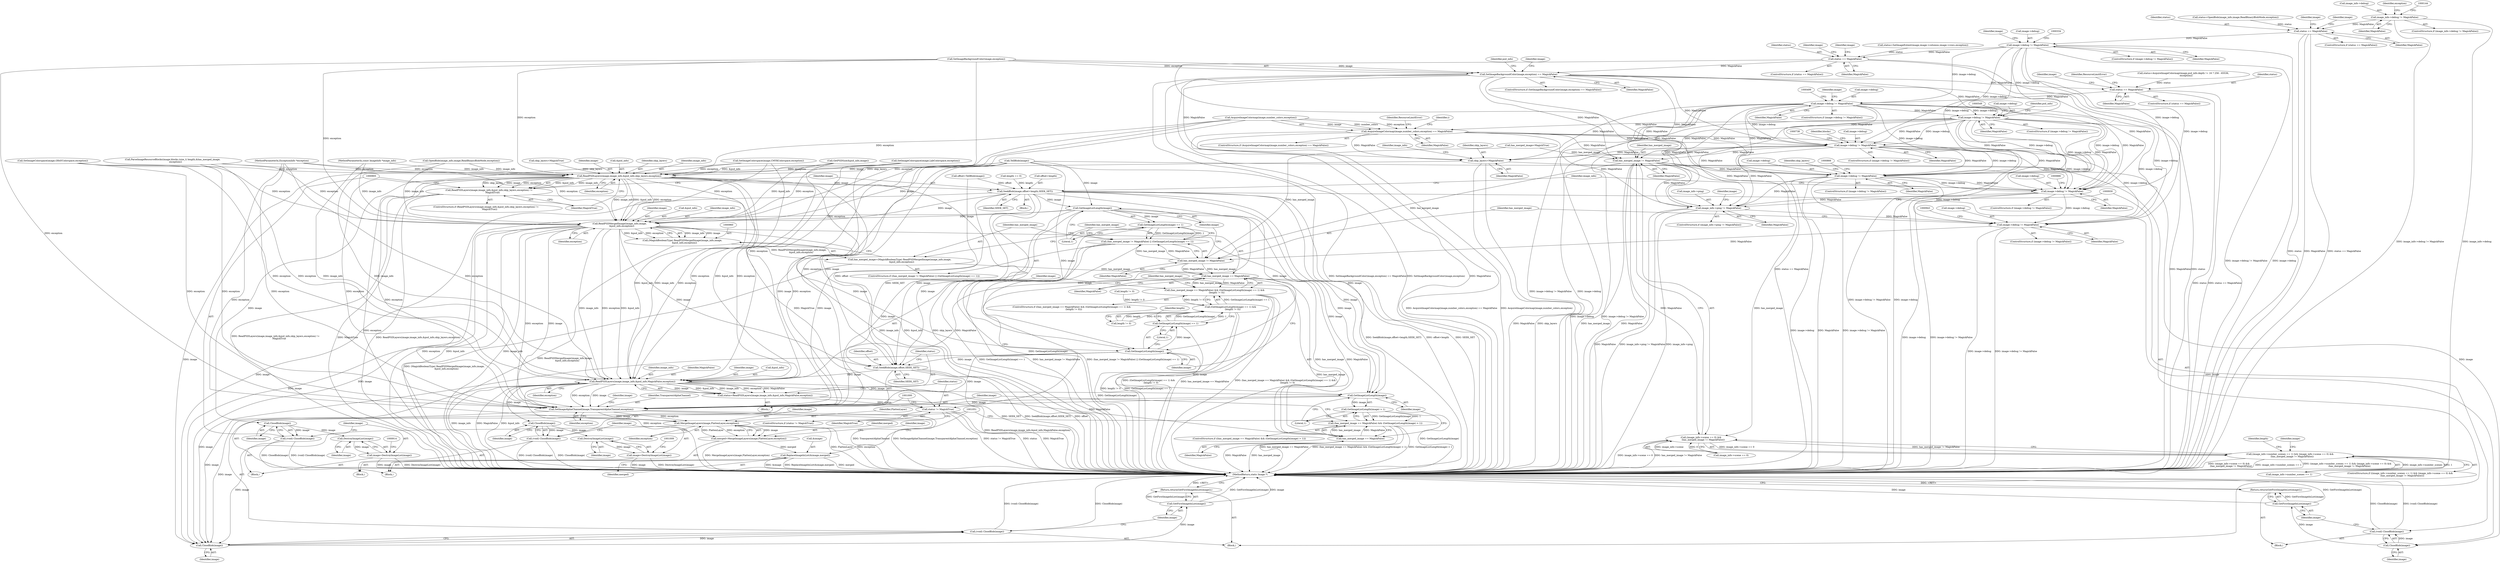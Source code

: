 digraph "0_ImageMagick_198fffab4daf8aea88badd9c629350e5b26ec32f@pointer" {
"1000138" [label="(Call,image_info->debug != MagickFalse)"];
"1000177" [label="(Call,status == MagickFalse)"];
"1000328" [label="(Call,image->debug != MagickFalse)"];
"1000398" [label="(Call,status == MagickFalse)"];
"1000405" [label="(Call,SetImageBackgroundColor(image,exception) == MagickFalse)"];
"1000486" [label="(Call,status == MagickFalse)"];
"1000493" [label="(Call,image->debug != MagickFalse)"];
"1000543" [label="(Call,image->debug != MagickFalse)"];
"1000611" [label="(Call,AcquireImageColormap(image,number_colors,exception) == MagickFalse)"];
"1000732" [label="(Call,image->debug != MagickFalse)"];
"1000839" [label="(Call,skip_layers=MagickFalse)"];
"1000895" [label="(Call,ReadPSDLayers(image,image_info,&psd_info,skip_layers,exception))"];
"1000894" [label="(Call,ReadPSDLayers(image,image_info,&psd_info,skip_layers,exception) !=\n          MagickTrue)"];
"1000995" [label="(Call,status != MagickTrue)"];
"1000906" [label="(Call,CloseBlob(image))"];
"1000904" [label="(Call,(void) CloseBlob(image))"];
"1000910" [label="(Call,DestroyImageList(image))"];
"1000908" [label="(Call,image=DestroyImageList(image))"];
"1000916" [label="(Call,SeekBlob(image,offset+length,SEEK_SET))"];
"1000931" [label="(Call,CloseBlob(image))"];
"1000929" [label="(Call,(void) CloseBlob(image))"];
"1000934" [label="(Call,GetFirstImageInList(image))"];
"1000933" [label="(Return,return(GetFirstImageInList(image));)"];
"1000954" [label="(Call,GetImageListLength(image))"];
"1000953" [label="(Call,GetImageListLength(image) == 1)"];
"1000949" [label="(Call,(has_merged_image != MagickFalse) || (GetImageListLength(image) == 1))"];
"1000961" [label="(Call,ReadPSDMergedImage(image_info,image,\n      &psd_info,exception))"];
"1000959" [label="(Call,(MagickBooleanType) ReadPSDMergedImage(image_info,image,\n      &psd_info,exception))"];
"1000957" [label="(Call,has_merged_image=(MagickBooleanType) ReadPSDMergedImage(image_info,image,\n      &psd_info,exception))"];
"1000969" [label="(Call,has_merged_image == MagickFalse)"];
"1000968" [label="(Call,(has_merged_image == MagickFalse) && (GetImageListLength(image) == 1) &&\n      (length != 0))"];
"1000987" [label="(Call,ReadPSDLayers(image,image_info,&psd_info,MagickFalse,exception))"];
"1000985" [label="(Call,status=ReadPSDLayers(image,image_info,&psd_info,MagickFalse,exception))"];
"1001001" [label="(Call,CloseBlob(image))"];
"1000999" [label="(Call,(void) CloseBlob(image))"];
"1001005" [label="(Call,DestroyImageList(image))"];
"1001003" [label="(Call,image=DestroyImageList(image))"];
"1001013" [label="(Call,has_merged_image == MagickFalse)"];
"1001012" [label="(Call,(has_merged_image == MagickFalse) && (GetImageListLength(image) > 1))"];
"1001017" [label="(Call,GetImageListLength(image))"];
"1001016" [label="(Call,GetImageListLength(image) > 1)"];
"1001022" [label="(Call,SetImageAlphaChannel(image,TransparentAlphaChannel,exception))"];
"1001042" [label="(Call,MergeImageLayers(image,FlattenLayer,exception))"];
"1001040" [label="(Call,merged=MergeImageLayers(image,FlattenLayer,exception))"];
"1001046" [label="(Call,ReplaceImageInList(&image,merged))"];
"1001052" [label="(Call,CloseBlob(image))"];
"1001050" [label="(Call,(void) CloseBlob(image))"];
"1001055" [label="(Call,GetFirstImageInList(image))"];
"1001054" [label="(Return,return(GetFirstImageInList(image));)"];
"1000974" [label="(Call,GetImageListLength(image))"];
"1000973" [label="(Call,GetImageListLength(image) == 1)"];
"1000972" [label="(Call,(GetImageListLength(image) == 1) &&\n      (length != 0))"];
"1000981" [label="(Call,SeekBlob(image,offset,SEEK_SET))"];
"1000855" [label="(Call,has_merged_image != MagickFalse)"];
"1000849" [label="(Call,(image_info->scene == 0) &&\n      (has_merged_image != MagickFalse))"];
"1000843" [label="(Call,(image_info->number_scenes == 1) && (image_info->scene == 0) &&\n      (has_merged_image != MagickFalse))"];
"1000860" [label="(Call,image->debug != MagickFalse)"];
"1000880" [label="(Call,image->debug != MagickFalse)"];
"1000923" [label="(Call,image_info->ping != MagickFalse)"];
"1000937" [label="(Call,image->debug != MagickFalse)"];
"1000950" [label="(Call,has_merged_image != MagickFalse)"];
"1000422" [label="(Identifier,psd_info)"];
"1001041" [label="(Identifier,merged)"];
"1000731" [label="(ControlStructure,if (image->debug != MagickFalse))"];
"1000490" [label="(Identifier,ResourceLimitError)"];
"1000171" [label="(Call,OpenBlob(image_info,image,ReadBinaryBlobMode,exception))"];
"1000855" [label="(Call,has_merged_image != MagickFalse)"];
"1000978" [label="(Identifier,length)"];
"1000726" [label="(Call,length != 0)"];
"1000327" [label="(ControlStructure,if (image->debug != MagickFalse))"];
"1000400" [label="(Identifier,MagickFalse)"];
"1000925" [label="(Identifier,image_info)"];
"1000718" [label="(Call,has_merged_image=MagickTrue)"];
"1001053" [label="(Identifier,image)"];
"1001057" [label="(MethodReturn,static Image *)"];
"1000406" [label="(Call,SetImageBackgroundColor(image,exception))"];
"1000932" [label="(Identifier,image)"];
"1000876" [label="(Identifier,length)"];
"1000993" [label="(Identifier,exception)"];
"1001005" [label="(Call,DestroyImageList(image))"];
"1000139" [label="(Call,image_info->debug)"];
"1001012" [label="(Call,(has_merged_image == MagickFalse) && (GetImageListLength(image) > 1))"];
"1001045" [label="(Identifier,exception)"];
"1000922" [label="(ControlStructure,if (image_info->ping != MagickFalse))"];
"1000990" [label="(Call,&psd_info)"];
"1000859" [label="(ControlStructure,if (image->debug != MagickFalse))"];
"1000884" [label="(Identifier,MagickFalse)"];
"1000844" [label="(Call,image_info->number_scenes == 1)"];
"1000963" [label="(Identifier,image)"];
"1000909" [label="(Identifier,image)"];
"1000901" [label="(Identifier,exception)"];
"1000893" [label="(ControlStructure,if (ReadPSDLayers(image,image_info,&psd_info,skip_layers,exception) !=\n          MagickTrue))"];
"1001016" [label="(Call,GetImageListLength(image) > 1)"];
"1000864" [label="(Identifier,MagickFalse)"];
"1000904" [label="(Call,(void) CloseBlob(image))"];
"1000950" [label="(Call,has_merged_image != MagickFalse)"];
"1001046" [label="(Call,ReplaceImageInList(&image,merged))"];
"1000862" [label="(Identifier,image)"];
"1000611" [label="(Call,AcquireImageColormap(image,number_colors,exception) == MagickFalse)"];
"1000328" [label="(Call,image->debug != MagickFalse)"];
"1000138" [label="(Call,image_info->debug != MagickFalse)"];
"1000937" [label="(Call,image->debug != MagickFalse)"];
"1000486" [label="(Call,status == MagickFalse)"];
"1000949" [label="(Call,(has_merged_image != MagickFalse) || (GetImageListLength(image) == 1))"];
"1000846" [label="(Identifier,image_info)"];
"1000910" [label="(Call,DestroyImageList(image))"];
"1000405" [label="(Call,SetImageBackgroundColor(image,exception) == MagickFalse)"];
"1000896" [label="(Identifier,image)"];
"1000999" [label="(Call,(void) CloseBlob(image))"];
"1000736" [label="(Identifier,MagickFalse)"];
"1000154" [label="(Identifier,exception)"];
"1000934" [label="(Call,GetFirstImageInList(image))"];
"1000968" [label="(Call,(has_merged_image == MagickFalse) && (GetImageListLength(image) == 1) &&\n      (length != 0))"];
"1000997" [label="(Identifier,MagickTrue)"];
"1001023" [label="(Identifier,image)"];
"1000977" [label="(Call,length != 0)"];
"1000409" [label="(Identifier,MagickFalse)"];
"1000839" [label="(Call,skip_layers=MagickFalse)"];
"1000971" [label="(Identifier,MagickFalse)"];
"1001011" [label="(ControlStructure,if ((has_merged_image == MagickFalse) && (GetImageListLength(image) > 1)))"];
"1000733" [label="(Call,image->debug)"];
"1000970" [label="(Identifier,has_merged_image)"];
"1000137" [label="(ControlStructure,if (image_info->debug != MagickFalse))"];
"1000972" [label="(Call,(GetImageListLength(image) == 1) &&\n      (length != 0))"];
"1000955" [label="(Identifier,image)"];
"1000176" [label="(ControlStructure,if (status == MagickFalse))"];
"1001019" [label="(Literal,1)"];
"1000903" [label="(Block,)"];
"1000974" [label="(Call,GetImageListLength(image))"];
"1000933" [label="(Return,return(GetFirstImageInList(image));)"];
"1001024" [label="(Identifier,TransparentAlphaChannel)"];
"1000543" [label="(Call,image->debug != MagickFalse)"];
"1000178" [label="(Identifier,status)"];
"1000929" [label="(Call,(void) CloseBlob(image))"];
"1000987" [label="(Call,ReadPSDLayers(image,image_info,&psd_info,MagickFalse,exception))"];
"1000982" [label="(Identifier,image)"];
"1000981" [label="(Call,SeekBlob(image,offset,SEEK_SET))"];
"1000902" [label="(Identifier,MagickTrue)"];
"1001002" [label="(Identifier,image)"];
"1001020" [label="(Block,)"];
"1000544" [label="(Call,image->debug)"];
"1001054" [label="(Return,return(GetFirstImageInList(image));)"];
"1001049" [label="(Identifier,merged)"];
"1000367" [label="(Identifier,image)"];
"1000485" [label="(ControlStructure,if (status == MagickFalse))"];
"1000610" [label="(ControlStructure,if (AcquireImageColormap(image,number_colors,exception) == MagickFalse))"];
"1001017" [label="(Call,GetImageListLength(image))"];
"1001018" [label="(Identifier,image)"];
"1000861" [label="(Call,image->debug)"];
"1000983" [label="(Identifier,offset)"];
"1000966" [label="(Identifier,exception)"];
"1000975" [label="(Identifier,image)"];
"1000998" [label="(Block,)"];
"1000113" [label="(MethodParameterIn,ExceptionInfo *exception)"];
"1000169" [label="(Call,status=OpenBlob(image_info,image,ReadBinaryBlobMode,exception))"];
"1000386" [label="(Call,status=SetImageExtent(image,image->columns,image->rows,exception))"];
"1000995" [label="(Call,status != MagickTrue)"];
"1000505" [label="(Identifier,image)"];
"1000911" [label="(Identifier,image)"];
"1000875" [label="(Call,length == 0)"];
"1001006" [label="(Identifier,image)"];
"1001043" [label="(Identifier,image)"];
"1000908" [label="(Call,image=DestroyImageList(image))"];
"1001013" [label="(Call,has_merged_image == MagickFalse)"];
"1000425" [label="(Call,SetImageColorspace(image,LabColorspace,exception))"];
"1000906" [label="(Call,CloseBlob(image))"];
"1000399" [label="(Identifier,status)"];
"1000488" [label="(Identifier,MagickFalse)"];
"1000837" [label="(Call,TellBlob(image))"];
"1000849" [label="(Call,(image_info->scene == 0) &&\n      (has_merged_image != MagickFalse))"];
"1001014" [label="(Identifier,has_merged_image)"];
"1000436" [label="(Call,SetImageColorspace(image,CMYKColorspace,exception))"];
"1000472" [label="(Call,status=AcquireImageColormap(image,psd_info.depth != 16 ? 256 : 65536,\n        exception))"];
"1000801" [label="(Call,ParseImageResourceBlocks(image,blocks,(size_t) length,&has_merged_image,\n        exception))"];
"1000841" [label="(Identifier,MagickFalse)"];
"1000622" [label="(Identifier,i)"];
"1000928" [label="(Block,)"];
"1000980" [label="(Block,)"];
"1001044" [label="(Identifier,FlattenLayer)"];
"1000976" [label="(Literal,1)"];
"1001040" [label="(Call,merged=MergeImageLayers(image,FlattenLayer,exception))"];
"1000504" [label="(Call,SetImageColorspace(image,GRAYColorspace,exception))"];
"1000892" [label="(Block,)"];
"1000850" [label="(Call,image_info->scene == 0)"];
"1000952" [label="(Identifier,MagickFalse)"];
"1001048" [label="(Identifier,image)"];
"1000840" [label="(Identifier,skip_layers)"];
"1000542" [label="(ControlStructure,if (image->debug != MagickFalse))"];
"1000412" [label="(Identifier,image)"];
"1000332" [label="(Identifier,MagickFalse)"];
"1000989" [label="(Identifier,image_info)"];
"1000894" [label="(Call,ReadPSDLayers(image,image_info,&psd_info,skip_layers,exception) !=\n          MagickTrue)"];
"1000177" [label="(Call,status == MagickFalse)"];
"1000492" [label="(ControlStructure,if (image->debug != MagickFalse))"];
"1000898" [label="(Call,&psd_info)"];
"1001025" [label="(Identifier,exception)"];
"1001056" [label="(Identifier,image)"];
"1000112" [label="(MethodParameterIn,const ImageInfo *image_info)"];
"1000818" [label="(Call,GetPSDSize(&psd_info,image))"];
"1000182" [label="(Identifier,image)"];
"1001050" [label="(Call,(void) CloseBlob(image))"];
"1000941" [label="(Identifier,MagickFalse)"];
"1000948" [label="(ControlStructure,if ((has_merged_image != MagickFalse) || (GetImageListLength(image) == 1)))"];
"1000927" [label="(Identifier,MagickFalse)"];
"1000557" [label="(Identifier,psd_info)"];
"1000986" [label="(Identifier,status)"];
"1000879" [label="(ControlStructure,if (image->debug != MagickFalse))"];
"1000967" [label="(ControlStructure,if ((has_merged_image == MagickFalse) && (GetImageListLength(image) == 1) &&\n      (length != 0)))"];
"1000953" [label="(Call,GetImageListLength(image) == 1)"];
"1000493" [label="(Call,image->debug != MagickFalse)"];
"1000497" [label="(Identifier,MagickFalse)"];
"1000951" [label="(Identifier,has_merged_image)"];
"1000992" [label="(Identifier,MagickFalse)"];
"1000397" [label="(ControlStructure,if (status == MagickFalse))"];
"1000939" [label="(Identifier,image)"];
"1000923" [label="(Call,image_info->ping != MagickFalse)"];
"1000856" [label="(Identifier,has_merged_image)"];
"1000398" [label="(Call,status == MagickFalse)"];
"1000895" [label="(Call,ReadPSDLayers(image,image_info,&psd_info,skip_layers,exception))"];
"1000179" [label="(Identifier,MagickFalse)"];
"1000900" [label="(Identifier,skip_layers)"];
"1000924" [label="(Call,image_info->ping)"];
"1000612" [label="(Call,AcquireImageColormap(image,number_colors,exception))"];
"1000918" [label="(Call,offset+length)"];
"1001001" [label="(Call,CloseBlob(image))"];
"1000835" [label="(Call,offset=TellBlob(image))"];
"1001022" [label="(Call,SetImageAlphaChannel(image,TransparentAlphaChannel,exception))"];
"1000142" [label="(Identifier,MagickFalse)"];
"1000881" [label="(Call,image->debug)"];
"1000916" [label="(Call,SeekBlob(image,offset+length,SEEK_SET))"];
"1000988" [label="(Identifier,image)"];
"1000403" [label="(Identifier,image)"];
"1000404" [label="(ControlStructure,if (SetImageBackgroundColor(image,exception) == MagickFalse))"];
"1001047" [label="(Call,&image)"];
"1000985" [label="(Call,status=ReadPSDLayers(image,image_info,&psd_info,MagickFalse,exception))"];
"1000618" [label="(Identifier,ResourceLimitError)"];
"1000616" [label="(Identifier,MagickFalse)"];
"1000494" [label="(Call,image->debug)"];
"1000732" [label="(Call,image->debug != MagickFalse)"];
"1000329" [label="(Call,image->debug)"];
"1000958" [label="(Identifier,has_merged_image)"];
"1000961" [label="(Call,ReadPSDMergedImage(image_info,image,\n      &psd_info,exception))"];
"1000959" [label="(Call,(MagickBooleanType) ReadPSDMergedImage(image_info,image,\n      &psd_info,exception))"];
"1001055" [label="(Call,GetFirstImageInList(image))"];
"1000984" [label="(Identifier,SEEK_SET)"];
"1000897" [label="(Identifier,image_info)"];
"1000964" [label="(Call,&psd_info)"];
"1000936" [label="(ControlStructure,if (image->debug != MagickFalse))"];
"1000907" [label="(Identifier,image)"];
"1000973" [label="(Call,GetImageListLength(image) == 1)"];
"1000114" [label="(Block,)"];
"1000872" [label="(Identifier,skip_layers)"];
"1000962" [label="(Identifier,image_info)"];
"1001052" [label="(Call,CloseBlob(image))"];
"1001042" [label="(Call,MergeImageLayers(image,FlattenLayer,exception))"];
"1001003" [label="(Call,image=DestroyImageList(image))"];
"1000917" [label="(Identifier,image)"];
"1001029" [label="(Identifier,image)"];
"1000407" [label="(Identifier,image)"];
"1000880" [label="(Call,image->debug != MagickFalse)"];
"1000957" [label="(Call,has_merged_image=(MagickBooleanType) ReadPSDMergedImage(image_info,image,\n      &psd_info,exception))"];
"1000191" [label="(Identifier,image)"];
"1000935" [label="(Identifier,image)"];
"1000871" [label="(Call,skip_layers=MagickTrue)"];
"1000931" [label="(Call,CloseBlob(image))"];
"1000547" [label="(Identifier,MagickFalse)"];
"1000843" [label="(Call,(image_info->number_scenes == 1) && (image_info->scene == 0) &&\n      (has_merged_image != MagickFalse))"];
"1000857" [label="(Identifier,MagickFalse)"];
"1000749" [label="(Identifier,blocks)"];
"1000996" [label="(Identifier,status)"];
"1000842" [label="(ControlStructure,if ((image_info->number_scenes == 1) && (image_info->scene == 0) &&\n      (has_merged_image != MagickFalse)))"];
"1000860" [label="(Call,image->debug != MagickFalse)"];
"1000994" [label="(ControlStructure,if (status != MagickTrue))"];
"1000954" [label="(Call,GetImageListLength(image))"];
"1000969" [label="(Call,has_merged_image == MagickFalse)"];
"1000921" [label="(Identifier,SEEK_SET)"];
"1000956" [label="(Literal,1)"];
"1000938" [label="(Call,image->debug)"];
"1000487" [label="(Identifier,status)"];
"1001015" [label="(Identifier,MagickFalse)"];
"1001004" [label="(Identifier,image)"];
"1000495" [label="(Identifier,image)"];
"1000138" -> "1000137"  [label="AST: "];
"1000138" -> "1000142"  [label="CFG: "];
"1000139" -> "1000138"  [label="AST: "];
"1000142" -> "1000138"  [label="AST: "];
"1000144" -> "1000138"  [label="CFG: "];
"1000154" -> "1000138"  [label="CFG: "];
"1000138" -> "1001057"  [label="DDG: image_info->debug"];
"1000138" -> "1001057"  [label="DDG: image_info->debug != MagickFalse"];
"1000138" -> "1000177"  [label="DDG: MagickFalse"];
"1000177" -> "1000176"  [label="AST: "];
"1000177" -> "1000179"  [label="CFG: "];
"1000178" -> "1000177"  [label="AST: "];
"1000179" -> "1000177"  [label="AST: "];
"1000182" -> "1000177"  [label="CFG: "];
"1000191" -> "1000177"  [label="CFG: "];
"1000177" -> "1001057"  [label="DDG: status"];
"1000177" -> "1001057"  [label="DDG: MagickFalse"];
"1000177" -> "1001057"  [label="DDG: status == MagickFalse"];
"1000169" -> "1000177"  [label="DDG: status"];
"1000177" -> "1000328"  [label="DDG: MagickFalse"];
"1000328" -> "1000327"  [label="AST: "];
"1000328" -> "1000332"  [label="CFG: "];
"1000329" -> "1000328"  [label="AST: "];
"1000332" -> "1000328"  [label="AST: "];
"1000334" -> "1000328"  [label="CFG: "];
"1000367" -> "1000328"  [label="CFG: "];
"1000328" -> "1001057"  [label="DDG: image->debug != MagickFalse"];
"1000328" -> "1001057"  [label="DDG: image->debug"];
"1000328" -> "1000398"  [label="DDG: MagickFalse"];
"1000328" -> "1000493"  [label="DDG: image->debug"];
"1000328" -> "1000543"  [label="DDG: image->debug"];
"1000328" -> "1000732"  [label="DDG: image->debug"];
"1000328" -> "1000860"  [label="DDG: image->debug"];
"1000328" -> "1000880"  [label="DDG: image->debug"];
"1000328" -> "1000937"  [label="DDG: image->debug"];
"1000398" -> "1000397"  [label="AST: "];
"1000398" -> "1000400"  [label="CFG: "];
"1000399" -> "1000398"  [label="AST: "];
"1000400" -> "1000398"  [label="AST: "];
"1000403" -> "1000398"  [label="CFG: "];
"1000407" -> "1000398"  [label="CFG: "];
"1000398" -> "1001057"  [label="DDG: status == MagickFalse"];
"1000398" -> "1001057"  [label="DDG: MagickFalse"];
"1000398" -> "1001057"  [label="DDG: status"];
"1000386" -> "1000398"  [label="DDG: status"];
"1000398" -> "1000405"  [label="DDG: MagickFalse"];
"1000405" -> "1000404"  [label="AST: "];
"1000405" -> "1000409"  [label="CFG: "];
"1000406" -> "1000405"  [label="AST: "];
"1000409" -> "1000405"  [label="AST: "];
"1000412" -> "1000405"  [label="CFG: "];
"1000422" -> "1000405"  [label="CFG: "];
"1000405" -> "1001057"  [label="DDG: SetImageBackgroundColor(image,exception) == MagickFalse"];
"1000405" -> "1001057"  [label="DDG: MagickFalse"];
"1000405" -> "1001057"  [label="DDG: SetImageBackgroundColor(image,exception)"];
"1000406" -> "1000405"  [label="DDG: image"];
"1000406" -> "1000405"  [label="DDG: exception"];
"1000405" -> "1000486"  [label="DDG: MagickFalse"];
"1000405" -> "1000543"  [label="DDG: MagickFalse"];
"1000405" -> "1000732"  [label="DDG: MagickFalse"];
"1000405" -> "1000839"  [label="DDG: MagickFalse"];
"1000405" -> "1000855"  [label="DDG: MagickFalse"];
"1000405" -> "1000860"  [label="DDG: MagickFalse"];
"1000405" -> "1000880"  [label="DDG: MagickFalse"];
"1000405" -> "1000923"  [label="DDG: MagickFalse"];
"1000486" -> "1000485"  [label="AST: "];
"1000486" -> "1000488"  [label="CFG: "];
"1000487" -> "1000486"  [label="AST: "];
"1000488" -> "1000486"  [label="AST: "];
"1000490" -> "1000486"  [label="CFG: "];
"1000495" -> "1000486"  [label="CFG: "];
"1000486" -> "1001057"  [label="DDG: status == MagickFalse"];
"1000486" -> "1001057"  [label="DDG: status"];
"1000472" -> "1000486"  [label="DDG: status"];
"1000486" -> "1000493"  [label="DDG: MagickFalse"];
"1000493" -> "1000492"  [label="AST: "];
"1000493" -> "1000497"  [label="CFG: "];
"1000494" -> "1000493"  [label="AST: "];
"1000497" -> "1000493"  [label="AST: "];
"1000499" -> "1000493"  [label="CFG: "];
"1000505" -> "1000493"  [label="CFG: "];
"1000493" -> "1001057"  [label="DDG: image->debug"];
"1000493" -> "1001057"  [label="DDG: image->debug != MagickFalse"];
"1000493" -> "1000543"  [label="DDG: image->debug"];
"1000493" -> "1000543"  [label="DDG: MagickFalse"];
"1000493" -> "1000732"  [label="DDG: image->debug"];
"1000493" -> "1000732"  [label="DDG: MagickFalse"];
"1000493" -> "1000839"  [label="DDG: MagickFalse"];
"1000493" -> "1000855"  [label="DDG: MagickFalse"];
"1000493" -> "1000860"  [label="DDG: image->debug"];
"1000493" -> "1000860"  [label="DDG: MagickFalse"];
"1000493" -> "1000880"  [label="DDG: image->debug"];
"1000493" -> "1000880"  [label="DDG: MagickFalse"];
"1000493" -> "1000923"  [label="DDG: MagickFalse"];
"1000493" -> "1000937"  [label="DDG: image->debug"];
"1000543" -> "1000542"  [label="AST: "];
"1000543" -> "1000547"  [label="CFG: "];
"1000544" -> "1000543"  [label="AST: "];
"1000547" -> "1000543"  [label="AST: "];
"1000549" -> "1000543"  [label="CFG: "];
"1000557" -> "1000543"  [label="CFG: "];
"1000543" -> "1001057"  [label="DDG: image->debug != MagickFalse"];
"1000543" -> "1001057"  [label="DDG: image->debug"];
"1000543" -> "1000611"  [label="DDG: MagickFalse"];
"1000543" -> "1000732"  [label="DDG: image->debug"];
"1000543" -> "1000732"  [label="DDG: MagickFalse"];
"1000543" -> "1000839"  [label="DDG: MagickFalse"];
"1000543" -> "1000855"  [label="DDG: MagickFalse"];
"1000543" -> "1000860"  [label="DDG: image->debug"];
"1000543" -> "1000860"  [label="DDG: MagickFalse"];
"1000543" -> "1000880"  [label="DDG: image->debug"];
"1000543" -> "1000880"  [label="DDG: MagickFalse"];
"1000543" -> "1000923"  [label="DDG: MagickFalse"];
"1000543" -> "1000937"  [label="DDG: image->debug"];
"1000611" -> "1000610"  [label="AST: "];
"1000611" -> "1000616"  [label="CFG: "];
"1000612" -> "1000611"  [label="AST: "];
"1000616" -> "1000611"  [label="AST: "];
"1000618" -> "1000611"  [label="CFG: "];
"1000622" -> "1000611"  [label="CFG: "];
"1000611" -> "1001057"  [label="DDG: AcquireImageColormap(image,number_colors,exception) == MagickFalse"];
"1000611" -> "1001057"  [label="DDG: AcquireImageColormap(image,number_colors,exception)"];
"1000612" -> "1000611"  [label="DDG: image"];
"1000612" -> "1000611"  [label="DDG: number_colors"];
"1000612" -> "1000611"  [label="DDG: exception"];
"1000611" -> "1000732"  [label="DDG: MagickFalse"];
"1000611" -> "1000839"  [label="DDG: MagickFalse"];
"1000611" -> "1000855"  [label="DDG: MagickFalse"];
"1000611" -> "1000860"  [label="DDG: MagickFalse"];
"1000611" -> "1000880"  [label="DDG: MagickFalse"];
"1000611" -> "1000923"  [label="DDG: MagickFalse"];
"1000732" -> "1000731"  [label="AST: "];
"1000732" -> "1000736"  [label="CFG: "];
"1000733" -> "1000732"  [label="AST: "];
"1000736" -> "1000732"  [label="AST: "];
"1000738" -> "1000732"  [label="CFG: "];
"1000749" -> "1000732"  [label="CFG: "];
"1000732" -> "1001057"  [label="DDG: image->debug != MagickFalse"];
"1000732" -> "1001057"  [label="DDG: image->debug"];
"1000732" -> "1000839"  [label="DDG: MagickFalse"];
"1000732" -> "1000855"  [label="DDG: MagickFalse"];
"1000732" -> "1000860"  [label="DDG: image->debug"];
"1000732" -> "1000860"  [label="DDG: MagickFalse"];
"1000732" -> "1000880"  [label="DDG: image->debug"];
"1000732" -> "1000880"  [label="DDG: MagickFalse"];
"1000732" -> "1000923"  [label="DDG: MagickFalse"];
"1000732" -> "1000937"  [label="DDG: image->debug"];
"1000839" -> "1000114"  [label="AST: "];
"1000839" -> "1000841"  [label="CFG: "];
"1000840" -> "1000839"  [label="AST: "];
"1000841" -> "1000839"  [label="AST: "];
"1000846" -> "1000839"  [label="CFG: "];
"1000839" -> "1001057"  [label="DDG: skip_layers"];
"1000839" -> "1001057"  [label="DDG: MagickFalse"];
"1000839" -> "1000895"  [label="DDG: skip_layers"];
"1000895" -> "1000894"  [label="AST: "];
"1000895" -> "1000901"  [label="CFG: "];
"1000896" -> "1000895"  [label="AST: "];
"1000897" -> "1000895"  [label="AST: "];
"1000898" -> "1000895"  [label="AST: "];
"1000900" -> "1000895"  [label="AST: "];
"1000901" -> "1000895"  [label="AST: "];
"1000902" -> "1000895"  [label="CFG: "];
"1000895" -> "1001057"  [label="DDG: image_info"];
"1000895" -> "1001057"  [label="DDG: &psd_info"];
"1000895" -> "1001057"  [label="DDG: skip_layers"];
"1000895" -> "1001057"  [label="DDG: exception"];
"1000895" -> "1000894"  [label="DDG: &psd_info"];
"1000895" -> "1000894"  [label="DDG: image_info"];
"1000895" -> "1000894"  [label="DDG: skip_layers"];
"1000895" -> "1000894"  [label="DDG: image"];
"1000895" -> "1000894"  [label="DDG: exception"];
"1000837" -> "1000895"  [label="DDG: image"];
"1000171" -> "1000895"  [label="DDG: image_info"];
"1000112" -> "1000895"  [label="DDG: image_info"];
"1000818" -> "1000895"  [label="DDG: &psd_info"];
"1000871" -> "1000895"  [label="DDG: skip_layers"];
"1000425" -> "1000895"  [label="DDG: exception"];
"1000504" -> "1000895"  [label="DDG: exception"];
"1000406" -> "1000895"  [label="DDG: exception"];
"1000801" -> "1000895"  [label="DDG: exception"];
"1000612" -> "1000895"  [label="DDG: exception"];
"1000436" -> "1000895"  [label="DDG: exception"];
"1000113" -> "1000895"  [label="DDG: exception"];
"1000895" -> "1000906"  [label="DDG: image"];
"1000895" -> "1000916"  [label="DDG: image"];
"1000895" -> "1000961"  [label="DDG: image_info"];
"1000895" -> "1000961"  [label="DDG: &psd_info"];
"1000895" -> "1000961"  [label="DDG: exception"];
"1000895" -> "1000987"  [label="DDG: image_info"];
"1000895" -> "1000987"  [label="DDG: &psd_info"];
"1000895" -> "1000987"  [label="DDG: exception"];
"1000895" -> "1001022"  [label="DDG: exception"];
"1000894" -> "1000893"  [label="AST: "];
"1000894" -> "1000902"  [label="CFG: "];
"1000902" -> "1000894"  [label="AST: "];
"1000905" -> "1000894"  [label="CFG: "];
"1000917" -> "1000894"  [label="CFG: "];
"1000894" -> "1001057"  [label="DDG: ReadPSDLayers(image,image_info,&psd_info,skip_layers,exception)"];
"1000894" -> "1001057"  [label="DDG: ReadPSDLayers(image,image_info,&psd_info,skip_layers,exception) !=\n          MagickTrue"];
"1000894" -> "1001057"  [label="DDG: MagickTrue"];
"1000894" -> "1000995"  [label="DDG: MagickTrue"];
"1000995" -> "1000994"  [label="AST: "];
"1000995" -> "1000997"  [label="CFG: "];
"1000996" -> "1000995"  [label="AST: "];
"1000997" -> "1000995"  [label="AST: "];
"1001000" -> "1000995"  [label="CFG: "];
"1001014" -> "1000995"  [label="CFG: "];
"1000995" -> "1001057"  [label="DDG: status"];
"1000995" -> "1001057"  [label="DDG: MagickTrue"];
"1000995" -> "1001057"  [label="DDG: status != MagickTrue"];
"1000985" -> "1000995"  [label="DDG: status"];
"1000906" -> "1000904"  [label="AST: "];
"1000906" -> "1000907"  [label="CFG: "];
"1000907" -> "1000906"  [label="AST: "];
"1000904" -> "1000906"  [label="CFG: "];
"1000906" -> "1000904"  [label="DDG: image"];
"1000906" -> "1000910"  [label="DDG: image"];
"1000904" -> "1000903"  [label="AST: "];
"1000905" -> "1000904"  [label="AST: "];
"1000909" -> "1000904"  [label="CFG: "];
"1000904" -> "1001057"  [label="DDG: (void) CloseBlob(image)"];
"1000904" -> "1001057"  [label="DDG: CloseBlob(image)"];
"1000910" -> "1000908"  [label="AST: "];
"1000910" -> "1000911"  [label="CFG: "];
"1000911" -> "1000910"  [label="AST: "];
"1000908" -> "1000910"  [label="CFG: "];
"1000910" -> "1000908"  [label="DDG: image"];
"1000908" -> "1000903"  [label="AST: "];
"1000909" -> "1000908"  [label="AST: "];
"1000914" -> "1000908"  [label="CFG: "];
"1000908" -> "1001057"  [label="DDG: DestroyImageList(image)"];
"1000908" -> "1001057"  [label="DDG: image"];
"1000916" -> "1000892"  [label="AST: "];
"1000916" -> "1000921"  [label="CFG: "];
"1000917" -> "1000916"  [label="AST: "];
"1000918" -> "1000916"  [label="AST: "];
"1000921" -> "1000916"  [label="AST: "];
"1000925" -> "1000916"  [label="CFG: "];
"1000916" -> "1001057"  [label="DDG: offset+length"];
"1000916" -> "1001057"  [label="DDG: SEEK_SET"];
"1000916" -> "1001057"  [label="DDG: SeekBlob(image,offset+length,SEEK_SET)"];
"1000835" -> "1000916"  [label="DDG: offset"];
"1000875" -> "1000916"  [label="DDG: length"];
"1000916" -> "1000931"  [label="DDG: image"];
"1000916" -> "1000954"  [label="DDG: image"];
"1000916" -> "1000961"  [label="DDG: image"];
"1000916" -> "1000974"  [label="DDG: image"];
"1000916" -> "1000981"  [label="DDG: image"];
"1000916" -> "1000981"  [label="DDG: SEEK_SET"];
"1000916" -> "1001017"  [label="DDG: image"];
"1000916" -> "1001022"  [label="DDG: image"];
"1000916" -> "1001052"  [label="DDG: image"];
"1000931" -> "1000929"  [label="AST: "];
"1000931" -> "1000932"  [label="CFG: "];
"1000932" -> "1000931"  [label="AST: "];
"1000929" -> "1000931"  [label="CFG: "];
"1000931" -> "1000929"  [label="DDG: image"];
"1000837" -> "1000931"  [label="DDG: image"];
"1000931" -> "1000934"  [label="DDG: image"];
"1000929" -> "1000928"  [label="AST: "];
"1000930" -> "1000929"  [label="AST: "];
"1000935" -> "1000929"  [label="CFG: "];
"1000929" -> "1001057"  [label="DDG: (void) CloseBlob(image)"];
"1000929" -> "1001057"  [label="DDG: CloseBlob(image)"];
"1000934" -> "1000933"  [label="AST: "];
"1000934" -> "1000935"  [label="CFG: "];
"1000935" -> "1000934"  [label="AST: "];
"1000933" -> "1000934"  [label="CFG: "];
"1000934" -> "1001057"  [label="DDG: image"];
"1000934" -> "1001057"  [label="DDG: GetFirstImageInList(image)"];
"1000934" -> "1000933"  [label="DDG: GetFirstImageInList(image)"];
"1000933" -> "1000928"  [label="AST: "];
"1001057" -> "1000933"  [label="CFG: "];
"1000933" -> "1001057"  [label="DDG: <RET>"];
"1000954" -> "1000953"  [label="AST: "];
"1000954" -> "1000955"  [label="CFG: "];
"1000955" -> "1000954"  [label="AST: "];
"1000956" -> "1000954"  [label="CFG: "];
"1000954" -> "1000953"  [label="DDG: image"];
"1000837" -> "1000954"  [label="DDG: image"];
"1000954" -> "1000961"  [label="DDG: image"];
"1000954" -> "1000974"  [label="DDG: image"];
"1000954" -> "1000981"  [label="DDG: image"];
"1000954" -> "1001017"  [label="DDG: image"];
"1000954" -> "1001022"  [label="DDG: image"];
"1000954" -> "1001052"  [label="DDG: image"];
"1000953" -> "1000949"  [label="AST: "];
"1000953" -> "1000956"  [label="CFG: "];
"1000956" -> "1000953"  [label="AST: "];
"1000949" -> "1000953"  [label="CFG: "];
"1000953" -> "1001057"  [label="DDG: GetImageListLength(image)"];
"1000953" -> "1000949"  [label="DDG: GetImageListLength(image)"];
"1000953" -> "1000949"  [label="DDG: 1"];
"1000949" -> "1000948"  [label="AST: "];
"1000949" -> "1000950"  [label="CFG: "];
"1000950" -> "1000949"  [label="AST: "];
"1000958" -> "1000949"  [label="CFG: "];
"1000970" -> "1000949"  [label="CFG: "];
"1000949" -> "1001057"  [label="DDG: GetImageListLength(image) == 1"];
"1000949" -> "1001057"  [label="DDG: has_merged_image != MagickFalse"];
"1000949" -> "1001057"  [label="DDG: (has_merged_image != MagickFalse) || (GetImageListLength(image) == 1)"];
"1000950" -> "1000949"  [label="DDG: has_merged_image"];
"1000950" -> "1000949"  [label="DDG: MagickFalse"];
"1000961" -> "1000959"  [label="AST: "];
"1000961" -> "1000966"  [label="CFG: "];
"1000962" -> "1000961"  [label="AST: "];
"1000963" -> "1000961"  [label="AST: "];
"1000964" -> "1000961"  [label="AST: "];
"1000966" -> "1000961"  [label="AST: "];
"1000959" -> "1000961"  [label="CFG: "];
"1000961" -> "1001057"  [label="DDG: &psd_info"];
"1000961" -> "1001057"  [label="DDG: image_info"];
"1000961" -> "1001057"  [label="DDG: exception"];
"1000961" -> "1000959"  [label="DDG: image_info"];
"1000961" -> "1000959"  [label="DDG: image"];
"1000961" -> "1000959"  [label="DDG: &psd_info"];
"1000961" -> "1000959"  [label="DDG: exception"];
"1000171" -> "1000961"  [label="DDG: image_info"];
"1000112" -> "1000961"  [label="DDG: image_info"];
"1000837" -> "1000961"  [label="DDG: image"];
"1000818" -> "1000961"  [label="DDG: &psd_info"];
"1000425" -> "1000961"  [label="DDG: exception"];
"1000504" -> "1000961"  [label="DDG: exception"];
"1000406" -> "1000961"  [label="DDG: exception"];
"1000801" -> "1000961"  [label="DDG: exception"];
"1000612" -> "1000961"  [label="DDG: exception"];
"1000436" -> "1000961"  [label="DDG: exception"];
"1000113" -> "1000961"  [label="DDG: exception"];
"1000961" -> "1000974"  [label="DDG: image"];
"1000961" -> "1000981"  [label="DDG: image"];
"1000961" -> "1000987"  [label="DDG: image_info"];
"1000961" -> "1000987"  [label="DDG: &psd_info"];
"1000961" -> "1000987"  [label="DDG: exception"];
"1000961" -> "1001017"  [label="DDG: image"];
"1000961" -> "1001022"  [label="DDG: image"];
"1000961" -> "1001022"  [label="DDG: exception"];
"1000961" -> "1001052"  [label="DDG: image"];
"1000959" -> "1000957"  [label="AST: "];
"1000960" -> "1000959"  [label="AST: "];
"1000957" -> "1000959"  [label="CFG: "];
"1000959" -> "1001057"  [label="DDG: ReadPSDMergedImage(image_info,image,\n      &psd_info,exception)"];
"1000959" -> "1000957"  [label="DDG: ReadPSDMergedImage(image_info,image,\n      &psd_info,exception)"];
"1000957" -> "1000948"  [label="AST: "];
"1000958" -> "1000957"  [label="AST: "];
"1000970" -> "1000957"  [label="CFG: "];
"1000957" -> "1001057"  [label="DDG: (MagickBooleanType) ReadPSDMergedImage(image_info,image,\n      &psd_info,exception)"];
"1000957" -> "1000969"  [label="DDG: has_merged_image"];
"1000969" -> "1000968"  [label="AST: "];
"1000969" -> "1000971"  [label="CFG: "];
"1000970" -> "1000969"  [label="AST: "];
"1000971" -> "1000969"  [label="AST: "];
"1000975" -> "1000969"  [label="CFG: "];
"1000968" -> "1000969"  [label="CFG: "];
"1000969" -> "1001057"  [label="DDG: has_merged_image"];
"1000969" -> "1000968"  [label="DDG: has_merged_image"];
"1000969" -> "1000968"  [label="DDG: MagickFalse"];
"1000950" -> "1000969"  [label="DDG: has_merged_image"];
"1000950" -> "1000969"  [label="DDG: MagickFalse"];
"1000969" -> "1000987"  [label="DDG: MagickFalse"];
"1000969" -> "1001013"  [label="DDG: has_merged_image"];
"1000969" -> "1001013"  [label="DDG: MagickFalse"];
"1000968" -> "1000967"  [label="AST: "];
"1000968" -> "1000972"  [label="CFG: "];
"1000972" -> "1000968"  [label="AST: "];
"1000982" -> "1000968"  [label="CFG: "];
"1001014" -> "1000968"  [label="CFG: "];
"1000968" -> "1001057"  [label="DDG: (GetImageListLength(image) == 1) &&\n      (length != 0)"];
"1000968" -> "1001057"  [label="DDG: has_merged_image == MagickFalse"];
"1000968" -> "1001057"  [label="DDG: (has_merged_image == MagickFalse) && (GetImageListLength(image) == 1) &&\n      (length != 0)"];
"1000972" -> "1000968"  [label="DDG: GetImageListLength(image) == 1"];
"1000972" -> "1000968"  [label="DDG: length != 0"];
"1000987" -> "1000985"  [label="AST: "];
"1000987" -> "1000993"  [label="CFG: "];
"1000988" -> "1000987"  [label="AST: "];
"1000989" -> "1000987"  [label="AST: "];
"1000990" -> "1000987"  [label="AST: "];
"1000992" -> "1000987"  [label="AST: "];
"1000993" -> "1000987"  [label="AST: "];
"1000985" -> "1000987"  [label="CFG: "];
"1000987" -> "1001057"  [label="DDG: exception"];
"1000987" -> "1001057"  [label="DDG: image_info"];
"1000987" -> "1001057"  [label="DDG: MagickFalse"];
"1000987" -> "1001057"  [label="DDG: &psd_info"];
"1000987" -> "1000985"  [label="DDG: image"];
"1000987" -> "1000985"  [label="DDG: &psd_info"];
"1000987" -> "1000985"  [label="DDG: image_info"];
"1000987" -> "1000985"  [label="DDG: exception"];
"1000987" -> "1000985"  [label="DDG: MagickFalse"];
"1000981" -> "1000987"  [label="DDG: image"];
"1000171" -> "1000987"  [label="DDG: image_info"];
"1000112" -> "1000987"  [label="DDG: image_info"];
"1000818" -> "1000987"  [label="DDG: &psd_info"];
"1000425" -> "1000987"  [label="DDG: exception"];
"1000504" -> "1000987"  [label="DDG: exception"];
"1000406" -> "1000987"  [label="DDG: exception"];
"1000801" -> "1000987"  [label="DDG: exception"];
"1000612" -> "1000987"  [label="DDG: exception"];
"1000436" -> "1000987"  [label="DDG: exception"];
"1000113" -> "1000987"  [label="DDG: exception"];
"1000987" -> "1001001"  [label="DDG: image"];
"1000987" -> "1001013"  [label="DDG: MagickFalse"];
"1000987" -> "1001017"  [label="DDG: image"];
"1000987" -> "1001022"  [label="DDG: image"];
"1000987" -> "1001022"  [label="DDG: exception"];
"1000987" -> "1001052"  [label="DDG: image"];
"1000985" -> "1000980"  [label="AST: "];
"1000986" -> "1000985"  [label="AST: "];
"1000996" -> "1000985"  [label="CFG: "];
"1000985" -> "1001057"  [label="DDG: ReadPSDLayers(image,image_info,&psd_info,MagickFalse,exception)"];
"1001001" -> "1000999"  [label="AST: "];
"1001001" -> "1001002"  [label="CFG: "];
"1001002" -> "1001001"  [label="AST: "];
"1000999" -> "1001001"  [label="CFG: "];
"1001001" -> "1000999"  [label="DDG: image"];
"1001001" -> "1001005"  [label="DDG: image"];
"1000999" -> "1000998"  [label="AST: "];
"1001000" -> "1000999"  [label="AST: "];
"1001004" -> "1000999"  [label="CFG: "];
"1000999" -> "1001057"  [label="DDG: (void) CloseBlob(image)"];
"1000999" -> "1001057"  [label="DDG: CloseBlob(image)"];
"1001005" -> "1001003"  [label="AST: "];
"1001005" -> "1001006"  [label="CFG: "];
"1001006" -> "1001005"  [label="AST: "];
"1001003" -> "1001005"  [label="CFG: "];
"1001005" -> "1001003"  [label="DDG: image"];
"1001003" -> "1000998"  [label="AST: "];
"1001004" -> "1001003"  [label="AST: "];
"1001009" -> "1001003"  [label="CFG: "];
"1001003" -> "1001057"  [label="DDG: image"];
"1001003" -> "1001057"  [label="DDG: DestroyImageList(image)"];
"1001013" -> "1001012"  [label="AST: "];
"1001013" -> "1001015"  [label="CFG: "];
"1001014" -> "1001013"  [label="AST: "];
"1001015" -> "1001013"  [label="AST: "];
"1001018" -> "1001013"  [label="CFG: "];
"1001012" -> "1001013"  [label="CFG: "];
"1001013" -> "1001057"  [label="DDG: MagickFalse"];
"1001013" -> "1001057"  [label="DDG: has_merged_image"];
"1001013" -> "1001012"  [label="DDG: has_merged_image"];
"1001013" -> "1001012"  [label="DDG: MagickFalse"];
"1001012" -> "1001011"  [label="AST: "];
"1001012" -> "1001016"  [label="CFG: "];
"1001016" -> "1001012"  [label="AST: "];
"1001023" -> "1001012"  [label="CFG: "];
"1001051" -> "1001012"  [label="CFG: "];
"1001012" -> "1001057"  [label="DDG: (has_merged_image == MagickFalse) && (GetImageListLength(image) > 1)"];
"1001012" -> "1001057"  [label="DDG: GetImageListLength(image) > 1"];
"1001012" -> "1001057"  [label="DDG: has_merged_image == MagickFalse"];
"1001016" -> "1001012"  [label="DDG: GetImageListLength(image)"];
"1001016" -> "1001012"  [label="DDG: 1"];
"1001017" -> "1001016"  [label="AST: "];
"1001017" -> "1001018"  [label="CFG: "];
"1001018" -> "1001017"  [label="AST: "];
"1001019" -> "1001017"  [label="CFG: "];
"1001017" -> "1001016"  [label="DDG: image"];
"1000837" -> "1001017"  [label="DDG: image"];
"1000974" -> "1001017"  [label="DDG: image"];
"1001017" -> "1001022"  [label="DDG: image"];
"1001017" -> "1001052"  [label="DDG: image"];
"1001016" -> "1001019"  [label="CFG: "];
"1001019" -> "1001016"  [label="AST: "];
"1001016" -> "1001057"  [label="DDG: GetImageListLength(image)"];
"1001022" -> "1001020"  [label="AST: "];
"1001022" -> "1001025"  [label="CFG: "];
"1001023" -> "1001022"  [label="AST: "];
"1001024" -> "1001022"  [label="AST: "];
"1001025" -> "1001022"  [label="AST: "];
"1001029" -> "1001022"  [label="CFG: "];
"1001022" -> "1001057"  [label="DDG: TransparentAlphaChannel"];
"1001022" -> "1001057"  [label="DDG: SetImageAlphaChannel(image,TransparentAlphaChannel,exception)"];
"1000837" -> "1001022"  [label="DDG: image"];
"1000974" -> "1001022"  [label="DDG: image"];
"1000425" -> "1001022"  [label="DDG: exception"];
"1000504" -> "1001022"  [label="DDG: exception"];
"1000406" -> "1001022"  [label="DDG: exception"];
"1000801" -> "1001022"  [label="DDG: exception"];
"1000612" -> "1001022"  [label="DDG: exception"];
"1000436" -> "1001022"  [label="DDG: exception"];
"1000113" -> "1001022"  [label="DDG: exception"];
"1001022" -> "1001042"  [label="DDG: image"];
"1001022" -> "1001042"  [label="DDG: exception"];
"1001042" -> "1001040"  [label="AST: "];
"1001042" -> "1001045"  [label="CFG: "];
"1001043" -> "1001042"  [label="AST: "];
"1001044" -> "1001042"  [label="AST: "];
"1001045" -> "1001042"  [label="AST: "];
"1001040" -> "1001042"  [label="CFG: "];
"1001042" -> "1001057"  [label="DDG: exception"];
"1001042" -> "1001057"  [label="DDG: FlattenLayer"];
"1001042" -> "1001040"  [label="DDG: image"];
"1001042" -> "1001040"  [label="DDG: FlattenLayer"];
"1001042" -> "1001040"  [label="DDG: exception"];
"1000113" -> "1001042"  [label="DDG: exception"];
"1001042" -> "1001052"  [label="DDG: image"];
"1001040" -> "1001020"  [label="AST: "];
"1001041" -> "1001040"  [label="AST: "];
"1001048" -> "1001040"  [label="CFG: "];
"1001040" -> "1001057"  [label="DDG: MergeImageLayers(image,FlattenLayer,exception)"];
"1001040" -> "1001046"  [label="DDG: merged"];
"1001046" -> "1001020"  [label="AST: "];
"1001046" -> "1001049"  [label="CFG: "];
"1001047" -> "1001046"  [label="AST: "];
"1001049" -> "1001046"  [label="AST: "];
"1001051" -> "1001046"  [label="CFG: "];
"1001046" -> "1001057"  [label="DDG: merged"];
"1001046" -> "1001057"  [label="DDG: &image"];
"1001046" -> "1001057"  [label="DDG: ReplaceImageInList(&image,merged)"];
"1001052" -> "1001050"  [label="AST: "];
"1001052" -> "1001053"  [label="CFG: "];
"1001053" -> "1001052"  [label="AST: "];
"1001050" -> "1001052"  [label="CFG: "];
"1001052" -> "1001050"  [label="DDG: image"];
"1000837" -> "1001052"  [label="DDG: image"];
"1000974" -> "1001052"  [label="DDG: image"];
"1001052" -> "1001055"  [label="DDG: image"];
"1001050" -> "1000114"  [label="AST: "];
"1001051" -> "1001050"  [label="AST: "];
"1001056" -> "1001050"  [label="CFG: "];
"1001050" -> "1001057"  [label="DDG: (void) CloseBlob(image)"];
"1001050" -> "1001057"  [label="DDG: CloseBlob(image)"];
"1001055" -> "1001054"  [label="AST: "];
"1001055" -> "1001056"  [label="CFG: "];
"1001056" -> "1001055"  [label="AST: "];
"1001054" -> "1001055"  [label="CFG: "];
"1001055" -> "1001057"  [label="DDG: GetFirstImageInList(image)"];
"1001055" -> "1001057"  [label="DDG: image"];
"1001055" -> "1001054"  [label="DDG: GetFirstImageInList(image)"];
"1001054" -> "1000114"  [label="AST: "];
"1001057" -> "1001054"  [label="CFG: "];
"1001054" -> "1001057"  [label="DDG: <RET>"];
"1000974" -> "1000973"  [label="AST: "];
"1000974" -> "1000975"  [label="CFG: "];
"1000975" -> "1000974"  [label="AST: "];
"1000976" -> "1000974"  [label="CFG: "];
"1000974" -> "1000973"  [label="DDG: image"];
"1000837" -> "1000974"  [label="DDG: image"];
"1000974" -> "1000981"  [label="DDG: image"];
"1000973" -> "1000972"  [label="AST: "];
"1000973" -> "1000976"  [label="CFG: "];
"1000976" -> "1000973"  [label="AST: "];
"1000978" -> "1000973"  [label="CFG: "];
"1000972" -> "1000973"  [label="CFG: "];
"1000973" -> "1001057"  [label="DDG: GetImageListLength(image)"];
"1000973" -> "1000972"  [label="DDG: GetImageListLength(image)"];
"1000973" -> "1000972"  [label="DDG: 1"];
"1000972" -> "1000977"  [label="CFG: "];
"1000977" -> "1000972"  [label="AST: "];
"1000972" -> "1001057"  [label="DDG: length != 0"];
"1000972" -> "1001057"  [label="DDG: GetImageListLength(image) == 1"];
"1000977" -> "1000972"  [label="DDG: length"];
"1000977" -> "1000972"  [label="DDG: 0"];
"1000726" -> "1000972"  [label="DDG: length != 0"];
"1000981" -> "1000980"  [label="AST: "];
"1000981" -> "1000984"  [label="CFG: "];
"1000982" -> "1000981"  [label="AST: "];
"1000983" -> "1000981"  [label="AST: "];
"1000984" -> "1000981"  [label="AST: "];
"1000986" -> "1000981"  [label="CFG: "];
"1000981" -> "1001057"  [label="DDG: SEEK_SET"];
"1000981" -> "1001057"  [label="DDG: SeekBlob(image,offset,SEEK_SET)"];
"1000981" -> "1001057"  [label="DDG: offset"];
"1000837" -> "1000981"  [label="DDG: image"];
"1000835" -> "1000981"  [label="DDG: offset"];
"1000855" -> "1000849"  [label="AST: "];
"1000855" -> "1000857"  [label="CFG: "];
"1000856" -> "1000855"  [label="AST: "];
"1000857" -> "1000855"  [label="AST: "];
"1000849" -> "1000855"  [label="CFG: "];
"1000855" -> "1001057"  [label="DDG: MagickFalse"];
"1000855" -> "1001057"  [label="DDG: has_merged_image"];
"1000855" -> "1000849"  [label="DDG: has_merged_image"];
"1000855" -> "1000849"  [label="DDG: MagickFalse"];
"1000718" -> "1000855"  [label="DDG: has_merged_image"];
"1000855" -> "1000860"  [label="DDG: MagickFalse"];
"1000855" -> "1000880"  [label="DDG: MagickFalse"];
"1000855" -> "1000923"  [label="DDG: MagickFalse"];
"1000855" -> "1000950"  [label="DDG: has_merged_image"];
"1000849" -> "1000843"  [label="AST: "];
"1000849" -> "1000850"  [label="CFG: "];
"1000850" -> "1000849"  [label="AST: "];
"1000843" -> "1000849"  [label="CFG: "];
"1000849" -> "1001057"  [label="DDG: image_info->scene == 0"];
"1000849" -> "1001057"  [label="DDG: has_merged_image != MagickFalse"];
"1000849" -> "1000843"  [label="DDG: image_info->scene == 0"];
"1000849" -> "1000843"  [label="DDG: has_merged_image != MagickFalse"];
"1000850" -> "1000849"  [label="DDG: image_info->scene"];
"1000850" -> "1000849"  [label="DDG: 0"];
"1000843" -> "1000842"  [label="AST: "];
"1000843" -> "1000844"  [label="CFG: "];
"1000844" -> "1000843"  [label="AST: "];
"1000862" -> "1000843"  [label="CFG: "];
"1000876" -> "1000843"  [label="CFG: "];
"1000843" -> "1001057"  [label="DDG: (image_info->number_scenes == 1) && (image_info->scene == 0) &&\n      (has_merged_image != MagickFalse)"];
"1000843" -> "1001057"  [label="DDG: (image_info->scene == 0) &&\n      (has_merged_image != MagickFalse)"];
"1000843" -> "1001057"  [label="DDG: image_info->number_scenes == 1"];
"1000844" -> "1000843"  [label="DDG: image_info->number_scenes"];
"1000844" -> "1000843"  [label="DDG: 1"];
"1000860" -> "1000859"  [label="AST: "];
"1000860" -> "1000864"  [label="CFG: "];
"1000861" -> "1000860"  [label="AST: "];
"1000864" -> "1000860"  [label="AST: "];
"1000866" -> "1000860"  [label="CFG: "];
"1000872" -> "1000860"  [label="CFG: "];
"1000860" -> "1001057"  [label="DDG: MagickFalse"];
"1000860" -> "1001057"  [label="DDG: image->debug != MagickFalse"];
"1000860" -> "1001057"  [label="DDG: image->debug"];
"1000860" -> "1000880"  [label="DDG: image->debug"];
"1000860" -> "1000880"  [label="DDG: MagickFalse"];
"1000860" -> "1000923"  [label="DDG: MagickFalse"];
"1000860" -> "1000937"  [label="DDG: image->debug"];
"1000880" -> "1000879"  [label="AST: "];
"1000880" -> "1000884"  [label="CFG: "];
"1000881" -> "1000880"  [label="AST: "];
"1000884" -> "1000880"  [label="AST: "];
"1000886" -> "1000880"  [label="CFG: "];
"1000925" -> "1000880"  [label="CFG: "];
"1000880" -> "1001057"  [label="DDG: image->debug"];
"1000880" -> "1001057"  [label="DDG: image->debug != MagickFalse"];
"1000880" -> "1000923"  [label="DDG: MagickFalse"];
"1000880" -> "1000937"  [label="DDG: image->debug"];
"1000923" -> "1000922"  [label="AST: "];
"1000923" -> "1000927"  [label="CFG: "];
"1000924" -> "1000923"  [label="AST: "];
"1000927" -> "1000923"  [label="AST: "];
"1000930" -> "1000923"  [label="CFG: "];
"1000939" -> "1000923"  [label="CFG: "];
"1000923" -> "1001057"  [label="DDG: MagickFalse"];
"1000923" -> "1001057"  [label="DDG: image_info->ping != MagickFalse"];
"1000923" -> "1001057"  [label="DDG: image_info->ping"];
"1000923" -> "1000937"  [label="DDG: MagickFalse"];
"1000937" -> "1000936"  [label="AST: "];
"1000937" -> "1000941"  [label="CFG: "];
"1000938" -> "1000937"  [label="AST: "];
"1000941" -> "1000937"  [label="AST: "];
"1000943" -> "1000937"  [label="CFG: "];
"1000951" -> "1000937"  [label="CFG: "];
"1000937" -> "1001057"  [label="DDG: image->debug != MagickFalse"];
"1000937" -> "1001057"  [label="DDG: image->debug"];
"1000937" -> "1000950"  [label="DDG: MagickFalse"];
"1000950" -> "1000952"  [label="CFG: "];
"1000951" -> "1000950"  [label="AST: "];
"1000952" -> "1000950"  [label="AST: "];
"1000955" -> "1000950"  [label="CFG: "];
"1000718" -> "1000950"  [label="DDG: has_merged_image"];
}
